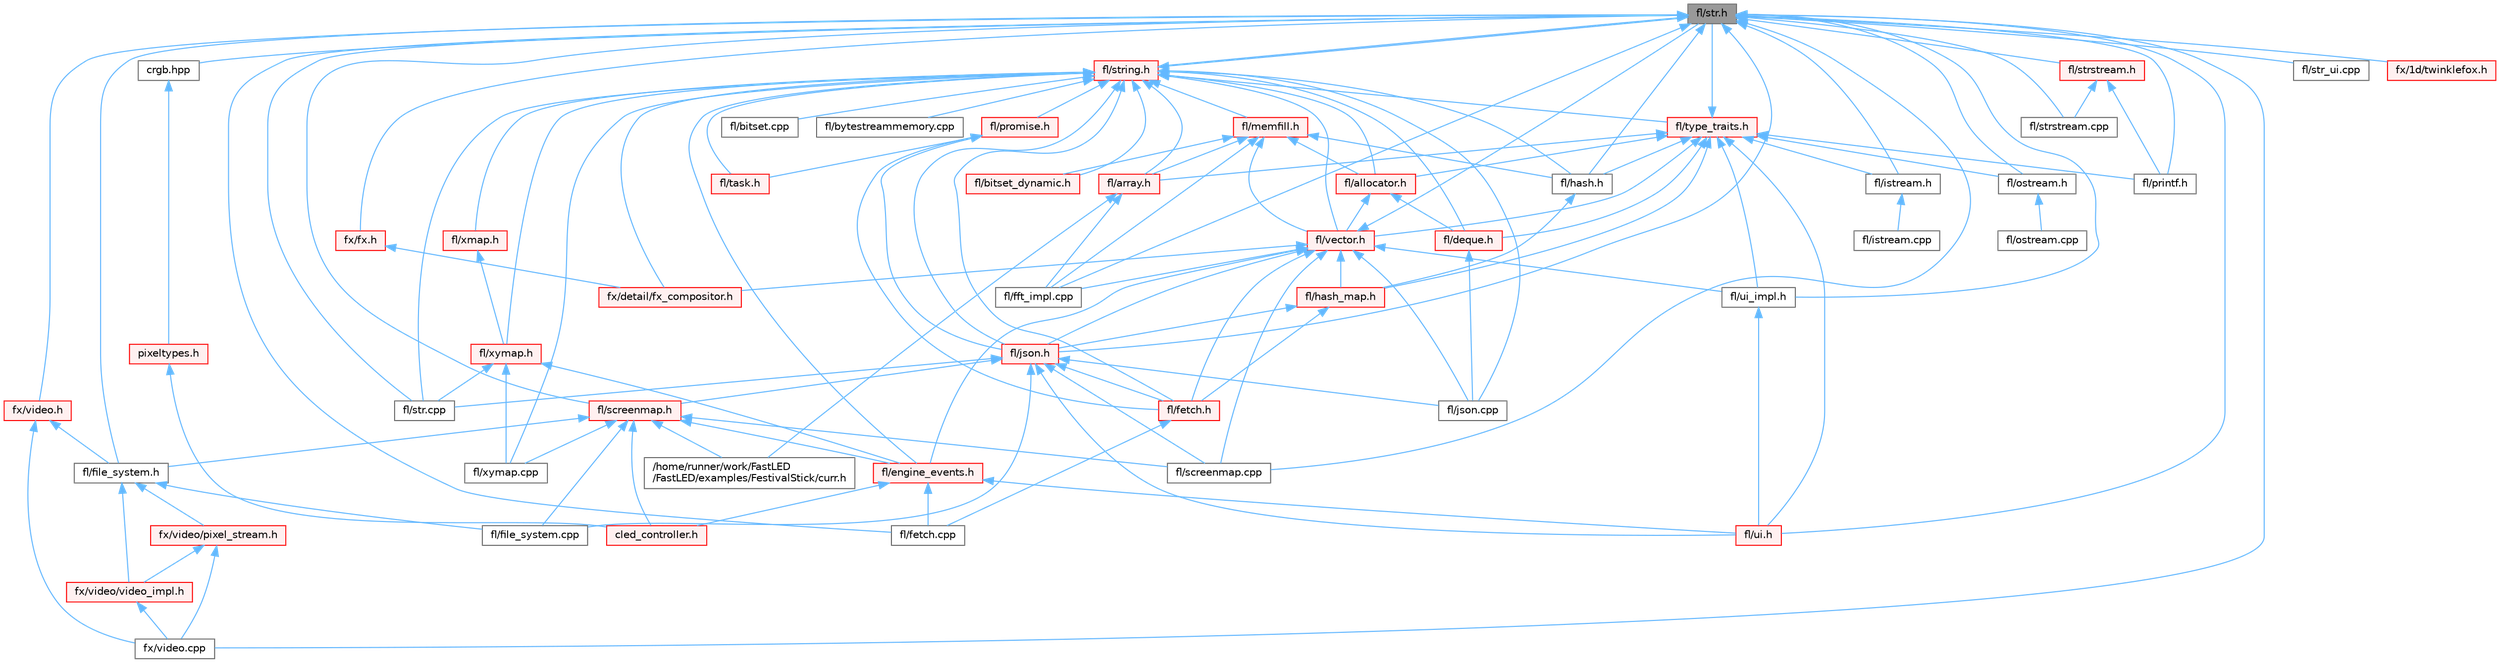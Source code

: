 digraph "fl/str.h"
{
 // INTERACTIVE_SVG=YES
 // LATEX_PDF_SIZE
  bgcolor="transparent";
  edge [fontname=Helvetica,fontsize=10,labelfontname=Helvetica,labelfontsize=10];
  node [fontname=Helvetica,fontsize=10,shape=box,height=0.2,width=0.4];
  Node1 [id="Node000001",label="fl/str.h",height=0.2,width=0.4,color="gray40", fillcolor="grey60", style="filled", fontcolor="black",tooltip=" "];
  Node1 -> Node2 [id="edge1_Node000001_Node000002",dir="back",color="steelblue1",style="solid",tooltip=" "];
  Node2 [id="Node000002",label="crgb.hpp",height=0.2,width=0.4,color="grey40", fillcolor="white", style="filled",URL="$d0/d4b/crgb_8hpp.html",tooltip="Defines utility functions for the red, green, and blue (RGB) pixel struct."];
  Node2 -> Node3 [id="edge2_Node000002_Node000003",dir="back",color="steelblue1",style="solid",tooltip=" "];
  Node3 [id="Node000003",label="pixeltypes.h",height=0.2,width=0.4,color="red", fillcolor="#FFF0F0", style="filled",URL="$d2/dba/pixeltypes_8h.html",tooltip="Includes defintions for RGB and HSV pixels."];
  Node3 -> Node105 [id="edge3_Node000003_Node000105",dir="back",color="steelblue1",style="solid",tooltip=" "];
  Node105 [id="Node000105",label="cled_controller.h",height=0.2,width=0.4,color="red", fillcolor="#FFF0F0", style="filled",URL="$db/d6d/cled__controller_8h.html",tooltip="base definitions used by led controllers for writing out led data"];
  Node1 -> Node158 [id="edge4_Node000001_Node000158",dir="back",color="steelblue1",style="solid",tooltip=" "];
  Node158 [id="Node000158",label="fl/fetch.cpp",height=0.2,width=0.4,color="grey40", fillcolor="white", style="filled",URL="$d9/ddd/fetch_8cpp.html",tooltip=" "];
  Node1 -> Node123 [id="edge5_Node000001_Node000123",dir="back",color="steelblue1",style="solid",tooltip=" "];
  Node123 [id="Node000123",label="fl/fft_impl.cpp",height=0.2,width=0.4,color="grey40", fillcolor="white", style="filled",URL="$d1/dff/fft__impl_8cpp.html",tooltip=" "];
  Node1 -> Node159 [id="edge6_Node000001_Node000159",dir="back",color="steelblue1",style="solid",tooltip=" "];
  Node159 [id="Node000159",label="fl/file_system.h",height=0.2,width=0.4,color="grey40", fillcolor="white", style="filled",URL="$d6/d8d/file__system_8h.html",tooltip=" "];
  Node159 -> Node160 [id="edge7_Node000159_Node000160",dir="back",color="steelblue1",style="solid",tooltip=" "];
  Node160 [id="Node000160",label="fl/file_system.cpp",height=0.2,width=0.4,color="grey40", fillcolor="white", style="filled",URL="$d4/d37/file__system_8cpp.html",tooltip=" "];
  Node159 -> Node161 [id="edge8_Node000159_Node000161",dir="back",color="steelblue1",style="solid",tooltip=" "];
  Node161 [id="Node000161",label="fx/video/pixel_stream.h",height=0.2,width=0.4,color="red", fillcolor="#FFF0F0", style="filled",URL="$d3/dfa/pixel__stream_8h.html",tooltip=" "];
  Node161 -> Node162 [id="edge9_Node000161_Node000162",dir="back",color="steelblue1",style="solid",tooltip=" "];
  Node162 [id="Node000162",label="fx/video.cpp",height=0.2,width=0.4,color="grey40", fillcolor="white", style="filled",URL="$d0/d05/video_8cpp.html",tooltip=" "];
  Node161 -> Node165 [id="edge10_Node000161_Node000165",dir="back",color="steelblue1",style="solid",tooltip=" "];
  Node165 [id="Node000165",label="fx/video/video_impl.h",height=0.2,width=0.4,color="red", fillcolor="#FFF0F0", style="filled",URL="$d5/d82/video__impl_8h.html",tooltip=" "];
  Node165 -> Node162 [id="edge11_Node000165_Node000162",dir="back",color="steelblue1",style="solid",tooltip=" "];
  Node159 -> Node165 [id="edge12_Node000159_Node000165",dir="back",color="steelblue1",style="solid",tooltip=" "];
  Node1 -> Node168 [id="edge13_Node000001_Node000168",dir="back",color="steelblue1",style="solid",tooltip=" "];
  Node168 [id="Node000168",label="fl/hash.h",height=0.2,width=0.4,color="grey40", fillcolor="white", style="filled",URL="$db/dfb/hash_8h.html",tooltip=" "];
  Node168 -> Node169 [id="edge14_Node000168_Node000169",dir="back",color="steelblue1",style="solid",tooltip=" "];
  Node169 [id="Node000169",label="fl/hash_map.h",height=0.2,width=0.4,color="red", fillcolor="#FFF0F0", style="filled",URL="$d6/d13/hash__map_8h.html",tooltip=" "];
  Node169 -> Node170 [id="edge15_Node000169_Node000170",dir="back",color="steelblue1",style="solid",tooltip=" "];
  Node170 [id="Node000170",label="fl/fetch.h",height=0.2,width=0.4,color="red", fillcolor="#FFF0F0", style="filled",URL="$d6/d6a/fetch_8h.html",tooltip="Unified HTTP fetch API for FastLED (cross-platform)"];
  Node170 -> Node158 [id="edge16_Node000170_Node000158",dir="back",color="steelblue1",style="solid",tooltip=" "];
  Node169 -> Node177 [id="edge17_Node000169_Node000177",dir="back",color="steelblue1",style="solid",tooltip=" "];
  Node177 [id="Node000177",label="fl/json.h",height=0.2,width=0.4,color="red", fillcolor="#FFF0F0", style="filled",URL="$d7/d91/fl_2json_8h.html",tooltip="FastLED's Elegant JSON Library: fl::Json"];
  Node177 -> Node170 [id="edge18_Node000177_Node000170",dir="back",color="steelblue1",style="solid",tooltip=" "];
  Node177 -> Node160 [id="edge19_Node000177_Node000160",dir="back",color="steelblue1",style="solid",tooltip=" "];
  Node177 -> Node178 [id="edge20_Node000177_Node000178",dir="back",color="steelblue1",style="solid",tooltip=" "];
  Node178 [id="Node000178",label="fl/json.cpp",height=0.2,width=0.4,color="grey40", fillcolor="white", style="filled",URL="$dd/d55/json_8cpp.html",tooltip=" "];
  Node177 -> Node179 [id="edge21_Node000177_Node000179",dir="back",color="steelblue1",style="solid",tooltip=" "];
  Node179 [id="Node000179",label="fl/screenmap.cpp",height=0.2,width=0.4,color="grey40", fillcolor="white", style="filled",URL="$d9/d6f/screenmap_8cpp.html",tooltip=" "];
  Node177 -> Node180 [id="edge22_Node000177_Node000180",dir="back",color="steelblue1",style="solid",tooltip=" "];
  Node180 [id="Node000180",label="fl/screenmap.h",height=0.2,width=0.4,color="red", fillcolor="#FFF0F0", style="filled",URL="$d7/d97/screenmap_8h.html",tooltip=" "];
  Node180 -> Node38 [id="edge23_Node000180_Node000038",dir="back",color="steelblue1",style="solid",tooltip=" "];
  Node38 [id="Node000038",label="/home/runner/work/FastLED\l/FastLED/examples/FestivalStick/curr.h",height=0.2,width=0.4,color="grey40", fillcolor="white", style="filled",URL="$d4/d06/curr_8h.html",tooltip=" "];
  Node180 -> Node105 [id="edge24_Node000180_Node000105",dir="back",color="steelblue1",style="solid",tooltip=" "];
  Node180 -> Node183 [id="edge25_Node000180_Node000183",dir="back",color="steelblue1",style="solid",tooltip=" "];
  Node183 [id="Node000183",label="fl/engine_events.h",height=0.2,width=0.4,color="red", fillcolor="#FFF0F0", style="filled",URL="$db/dc0/engine__events_8h.html",tooltip=" "];
  Node183 -> Node105 [id="edge26_Node000183_Node000105",dir="back",color="steelblue1",style="solid",tooltip=" "];
  Node183 -> Node158 [id="edge27_Node000183_Node000158",dir="back",color="steelblue1",style="solid",tooltip=" "];
  Node183 -> Node185 [id="edge28_Node000183_Node000185",dir="back",color="steelblue1",style="solid",tooltip=" "];
  Node185 [id="Node000185",label="fl/ui.h",height=0.2,width=0.4,color="red", fillcolor="#FFF0F0", style="filled",URL="$d9/d3b/ui_8h.html",tooltip=" "];
  Node180 -> Node160 [id="edge29_Node000180_Node000160",dir="back",color="steelblue1",style="solid",tooltip=" "];
  Node180 -> Node159 [id="edge30_Node000180_Node000159",dir="back",color="steelblue1",style="solid",tooltip=" "];
  Node180 -> Node179 [id="edge31_Node000180_Node000179",dir="back",color="steelblue1",style="solid",tooltip=" "];
  Node180 -> Node194 [id="edge32_Node000180_Node000194",dir="back",color="steelblue1",style="solid",tooltip=" "];
  Node194 [id="Node000194",label="fl/xymap.cpp",height=0.2,width=0.4,color="grey40", fillcolor="white", style="filled",URL="$d7/d09/xymap_8cpp.html",tooltip=" "];
  Node177 -> Node195 [id="edge33_Node000177_Node000195",dir="back",color="steelblue1",style="solid",tooltip=" "];
  Node195 [id="Node000195",label="fl/str.cpp",height=0.2,width=0.4,color="grey40", fillcolor="white", style="filled",URL="$d1/d1f/str_8cpp.html",tooltip=" "];
  Node177 -> Node185 [id="edge34_Node000177_Node000185",dir="back",color="steelblue1",style="solid",tooltip=" "];
  Node1 -> Node203 [id="edge35_Node000001_Node000203",dir="back",color="steelblue1",style="solid",tooltip=" "];
  Node203 [id="Node000203",label="fl/istream.h",height=0.2,width=0.4,color="grey40", fillcolor="white", style="filled",URL="$db/dc9/istream_8h.html",tooltip=" "];
  Node203 -> Node204 [id="edge36_Node000203_Node000204",dir="back",color="steelblue1",style="solid",tooltip=" "];
  Node204 [id="Node000204",label="fl/istream.cpp",height=0.2,width=0.4,color="grey40", fillcolor="white", style="filled",URL="$d7/d52/istream_8cpp.html",tooltip=" "];
  Node1 -> Node177 [id="edge37_Node000001_Node000177",dir="back",color="steelblue1",style="solid",tooltip=" "];
  Node1 -> Node205 [id="edge38_Node000001_Node000205",dir="back",color="steelblue1",style="solid",tooltip=" "];
  Node205 [id="Node000205",label="fl/ostream.h",height=0.2,width=0.4,color="grey40", fillcolor="white", style="filled",URL="$dc/d64/ostream_8h.html",tooltip=" "];
  Node205 -> Node206 [id="edge39_Node000205_Node000206",dir="back",color="steelblue1",style="solid",tooltip=" "];
  Node206 [id="Node000206",label="fl/ostream.cpp",height=0.2,width=0.4,color="grey40", fillcolor="white", style="filled",URL="$dd/d66/ostream_8cpp.html",tooltip=" "];
  Node1 -> Node207 [id="edge40_Node000001_Node000207",dir="back",color="steelblue1",style="solid",tooltip=" "];
  Node207 [id="Node000207",label="fl/printf.h",height=0.2,width=0.4,color="grey40", fillcolor="white", style="filled",URL="$d3/d6b/printf_8h.html",tooltip=" "];
  Node1 -> Node179 [id="edge41_Node000001_Node000179",dir="back",color="steelblue1",style="solid",tooltip=" "];
  Node1 -> Node180 [id="edge42_Node000001_Node000180",dir="back",color="steelblue1",style="solid",tooltip=" "];
  Node1 -> Node195 [id="edge43_Node000001_Node000195",dir="back",color="steelblue1",style="solid",tooltip=" "];
  Node1 -> Node208 [id="edge44_Node000001_Node000208",dir="back",color="steelblue1",style="solid",tooltip=" "];
  Node208 [id="Node000208",label="fl/str_ui.cpp",height=0.2,width=0.4,color="grey40", fillcolor="white", style="filled",URL="$da/d80/str__ui_8cpp.html",tooltip=" "];
  Node1 -> Node209 [id="edge45_Node000001_Node000209",dir="back",color="steelblue1",style="solid",tooltip=" "];
  Node209 [id="Node000209",label="fl/string.h",height=0.2,width=0.4,color="red", fillcolor="#FFF0F0", style="filled",URL="$da/d66/string_8h.html",tooltip=" "];
  Node209 -> Node210 [id="edge46_Node000209_Node000210",dir="back",color="steelblue1",style="solid",tooltip=" "];
  Node210 [id="Node000210",label="fl/allocator.h",height=0.2,width=0.4,color="red", fillcolor="#FFF0F0", style="filled",URL="$da/da9/allocator_8h.html",tooltip=" "];
  Node210 -> Node213 [id="edge47_Node000210_Node000213",dir="back",color="steelblue1",style="solid",tooltip=" "];
  Node213 [id="Node000213",label="fl/deque.h",height=0.2,width=0.4,color="red", fillcolor="#FFF0F0", style="filled",URL="$dc/d44/deque_8h.html",tooltip=" "];
  Node213 -> Node178 [id="edge48_Node000213_Node000178",dir="back",color="steelblue1",style="solid",tooltip=" "];
  Node210 -> Node292 [id="edge49_Node000210_Node000292",dir="back",color="steelblue1",style="solid",tooltip=" "];
  Node292 [id="Node000292",label="fl/vector.h",height=0.2,width=0.4,color="red", fillcolor="#FFF0F0", style="filled",URL="$d6/d68/vector_8h.html",tooltip=" "];
  Node292 -> Node183 [id="edge50_Node000292_Node000183",dir="back",color="steelblue1",style="solid",tooltip=" "];
  Node292 -> Node170 [id="edge51_Node000292_Node000170",dir="back",color="steelblue1",style="solid",tooltip=" "];
  Node292 -> Node123 [id="edge52_Node000292_Node000123",dir="back",color="steelblue1",style="solid",tooltip=" "];
  Node292 -> Node169 [id="edge53_Node000292_Node000169",dir="back",color="steelblue1",style="solid",tooltip=" "];
  Node292 -> Node178 [id="edge54_Node000292_Node000178",dir="back",color="steelblue1",style="solid",tooltip=" "];
  Node292 -> Node177 [id="edge55_Node000292_Node000177",dir="back",color="steelblue1",style="solid",tooltip=" "];
  Node292 -> Node179 [id="edge56_Node000292_Node000179",dir="back",color="steelblue1",style="solid",tooltip=" "];
  Node292 -> Node1 [id="edge57_Node000292_Node000001",dir="back",color="steelblue1",style="solid",tooltip=" "];
  Node292 -> Node279 [id="edge58_Node000292_Node000279",dir="back",color="steelblue1",style="solid",tooltip=" "];
  Node279 [id="Node000279",label="fl/ui_impl.h",height=0.2,width=0.4,color="grey40", fillcolor="white", style="filled",URL="$d6/dc0/ui__impl_8h.html",tooltip=" "];
  Node279 -> Node185 [id="edge59_Node000279_Node000185",dir="back",color="steelblue1",style="solid",tooltip=" "];
  Node292 -> Node257 [id="edge60_Node000292_Node000257",dir="back",color="steelblue1",style="solid",tooltip=" "];
  Node257 [id="Node000257",label="fx/detail/fx_compositor.h",height=0.2,width=0.4,color="red", fillcolor="#FFF0F0", style="filled",URL="$d5/d6b/fx__compositor_8h.html",tooltip=" "];
  Node209 -> Node300 [id="edge61_Node000209_Node000300",dir="back",color="steelblue1",style="solid",tooltip=" "];
  Node300 [id="Node000300",label="fl/array.h",height=0.2,width=0.4,color="red", fillcolor="#FFF0F0", style="filled",URL="$db/d63/array_8h.html",tooltip=" "];
  Node300 -> Node38 [id="edge62_Node000300_Node000038",dir="back",color="steelblue1",style="solid",tooltip=" "];
  Node300 -> Node123 [id="edge63_Node000300_Node000123",dir="back",color="steelblue1",style="solid",tooltip=" "];
  Node209 -> Node301 [id="edge64_Node000209_Node000301",dir="back",color="steelblue1",style="solid",tooltip=" "];
  Node301 [id="Node000301",label="fl/bitset.cpp",height=0.2,width=0.4,color="grey40", fillcolor="white", style="filled",URL="$dc/d7b/bitset_8cpp.html",tooltip=" "];
  Node209 -> Node302 [id="edge65_Node000209_Node000302",dir="back",color="steelblue1",style="solid",tooltip=" "];
  Node302 [id="Node000302",label="fl/bitset_dynamic.h",height=0.2,width=0.4,color="red", fillcolor="#FFF0F0", style="filled",URL="$de/d7a/bitset__dynamic_8h.html",tooltip=" "];
  Node209 -> Node270 [id="edge66_Node000209_Node000270",dir="back",color="steelblue1",style="solid",tooltip=" "];
  Node270 [id="Node000270",label="fl/bytestreammemory.cpp",height=0.2,width=0.4,color="grey40", fillcolor="white", style="filled",URL="$de/d95/bytestreammemory_8cpp.html",tooltip=" "];
  Node209 -> Node213 [id="edge67_Node000209_Node000213",dir="back",color="steelblue1",style="solid",tooltip=" "];
  Node209 -> Node183 [id="edge68_Node000209_Node000183",dir="back",color="steelblue1",style="solid",tooltip=" "];
  Node209 -> Node170 [id="edge69_Node000209_Node000170",dir="back",color="steelblue1",style="solid",tooltip=" "];
  Node209 -> Node168 [id="edge70_Node000209_Node000168",dir="back",color="steelblue1",style="solid",tooltip=" "];
  Node209 -> Node178 [id="edge71_Node000209_Node000178",dir="back",color="steelblue1",style="solid",tooltip=" "];
  Node209 -> Node177 [id="edge72_Node000209_Node000177",dir="back",color="steelblue1",style="solid",tooltip=" "];
  Node209 -> Node304 [id="edge73_Node000209_Node000304",dir="back",color="steelblue1",style="solid",tooltip=" "];
  Node304 [id="Node000304",label="fl/memfill.h",height=0.2,width=0.4,color="red", fillcolor="#FFF0F0", style="filled",URL="$d0/dda/memfill_8h.html",tooltip=" "];
  Node304 -> Node210 [id="edge74_Node000304_Node000210",dir="back",color="steelblue1",style="solid",tooltip=" "];
  Node304 -> Node300 [id="edge75_Node000304_Node000300",dir="back",color="steelblue1",style="solid",tooltip=" "];
  Node304 -> Node302 [id="edge76_Node000304_Node000302",dir="back",color="steelblue1",style="solid",tooltip=" "];
  Node304 -> Node123 [id="edge77_Node000304_Node000123",dir="back",color="steelblue1",style="solid",tooltip=" "];
  Node304 -> Node168 [id="edge78_Node000304_Node000168",dir="back",color="steelblue1",style="solid",tooltip=" "];
  Node304 -> Node292 [id="edge79_Node000304_Node000292",dir="back",color="steelblue1",style="solid",tooltip=" "];
  Node209 -> Node283 [id="edge80_Node000209_Node000283",dir="back",color="steelblue1",style="solid",tooltip=" "];
  Node283 [id="Node000283",label="fl/promise.h",height=0.2,width=0.4,color="red", fillcolor="#FFF0F0", style="filled",URL="$d6/d17/promise_8h.html",tooltip="Promise-based fluent API for FastLED - standalone async primitives."];
  Node283 -> Node170 [id="edge81_Node000283_Node000170",dir="back",color="steelblue1",style="solid",tooltip=" "];
  Node283 -> Node177 [id="edge82_Node000283_Node000177",dir="back",color="steelblue1",style="solid",tooltip=" "];
  Node283 -> Node285 [id="edge83_Node000283_Node000285",dir="back",color="steelblue1",style="solid",tooltip=" "];
  Node285 [id="Node000285",label="fl/task.h",height=0.2,width=0.4,color="red", fillcolor="#FFF0F0", style="filled",URL="$db/da4/task_8h.html",tooltip=" "];
  Node209 -> Node195 [id="edge84_Node000209_Node000195",dir="back",color="steelblue1",style="solid",tooltip=" "];
  Node209 -> Node1 [id="edge85_Node000209_Node000001",dir="back",color="steelblue1",style="solid",tooltip=" "];
  Node209 -> Node285 [id="edge86_Node000209_Node000285",dir="back",color="steelblue1",style="solid",tooltip=" "];
  Node209 -> Node308 [id="edge87_Node000209_Node000308",dir="back",color="steelblue1",style="solid",tooltip=" "];
  Node308 [id="Node000308",label="fl/type_traits.h",height=0.2,width=0.4,color="red", fillcolor="#FFF0F0", style="filled",URL="$df/d63/type__traits_8h.html",tooltip=" "];
  Node308 -> Node210 [id="edge88_Node000308_Node000210",dir="back",color="steelblue1",style="solid",tooltip=" "];
  Node308 -> Node300 [id="edge89_Node000308_Node000300",dir="back",color="steelblue1",style="solid",tooltip=" "];
  Node308 -> Node213 [id="edge90_Node000308_Node000213",dir="back",color="steelblue1",style="solid",tooltip=" "];
  Node308 -> Node168 [id="edge91_Node000308_Node000168",dir="back",color="steelblue1",style="solid",tooltip=" "];
  Node308 -> Node169 [id="edge92_Node000308_Node000169",dir="back",color="steelblue1",style="solid",tooltip=" "];
  Node308 -> Node203 [id="edge93_Node000308_Node000203",dir="back",color="steelblue1",style="solid",tooltip=" "];
  Node308 -> Node205 [id="edge94_Node000308_Node000205",dir="back",color="steelblue1",style="solid",tooltip=" "];
  Node308 -> Node207 [id="edge95_Node000308_Node000207",dir="back",color="steelblue1",style="solid",tooltip=" "];
  Node308 -> Node1 [id="edge96_Node000308_Node000001",dir="back",color="steelblue1",style="solid",tooltip=" "];
  Node308 -> Node185 [id="edge97_Node000308_Node000185",dir="back",color="steelblue1",style="solid",tooltip=" "];
  Node308 -> Node279 [id="edge98_Node000308_Node000279",dir="back",color="steelblue1",style="solid",tooltip=" "];
  Node308 -> Node292 [id="edge99_Node000308_Node000292",dir="back",color="steelblue1",style="solid",tooltip=" "];
  Node209 -> Node292 [id="edge100_Node000209_Node000292",dir="back",color="steelblue1",style="solid",tooltip=" "];
  Node209 -> Node229 [id="edge101_Node000209_Node000229",dir="back",color="steelblue1",style="solid",tooltip=" "];
  Node229 [id="Node000229",label="fl/xmap.h",height=0.2,width=0.4,color="red", fillcolor="#FFF0F0", style="filled",URL="$dd/dcc/xmap_8h.html",tooltip=" "];
  Node229 -> Node231 [id="edge102_Node000229_Node000231",dir="back",color="steelblue1",style="solid",tooltip=" "];
  Node231 [id="Node000231",label="fl/xymap.h",height=0.2,width=0.4,color="red", fillcolor="#FFF0F0", style="filled",URL="$da/d61/xymap_8h.html",tooltip=" "];
  Node231 -> Node183 [id="edge103_Node000231_Node000183",dir="back",color="steelblue1",style="solid",tooltip=" "];
  Node231 -> Node195 [id="edge104_Node000231_Node000195",dir="back",color="steelblue1",style="solid",tooltip=" "];
  Node231 -> Node194 [id="edge105_Node000231_Node000194",dir="back",color="steelblue1",style="solid",tooltip=" "];
  Node209 -> Node194 [id="edge106_Node000209_Node000194",dir="back",color="steelblue1",style="solid",tooltip=" "];
  Node209 -> Node231 [id="edge107_Node000209_Node000231",dir="back",color="steelblue1",style="solid",tooltip=" "];
  Node209 -> Node257 [id="edge108_Node000209_Node000257",dir="back",color="steelblue1",style="solid",tooltip=" "];
  Node1 -> Node247 [id="edge109_Node000001_Node000247",dir="back",color="steelblue1",style="solid",tooltip=" "];
  Node247 [id="Node000247",label="fl/strstream.cpp",height=0.2,width=0.4,color="grey40", fillcolor="white", style="filled",URL="$d3/d80/strstream_8cpp.html",tooltip=" "];
  Node1 -> Node320 [id="edge110_Node000001_Node000320",dir="back",color="steelblue1",style="solid",tooltip=" "];
  Node320 [id="Node000320",label="fl/strstream.h",height=0.2,width=0.4,color="red", fillcolor="#FFF0F0", style="filled",URL="$d8/d00/strstream_8h.html",tooltip=" "];
  Node320 -> Node207 [id="edge111_Node000320_Node000207",dir="back",color="steelblue1",style="solid",tooltip=" "];
  Node320 -> Node247 [id="edge112_Node000320_Node000247",dir="back",color="steelblue1",style="solid",tooltip=" "];
  Node1 -> Node185 [id="edge113_Node000001_Node000185",dir="back",color="steelblue1",style="solid",tooltip=" "];
  Node1 -> Node279 [id="edge114_Node000001_Node000279",dir="back",color="steelblue1",style="solid",tooltip=" "];
  Node1 -> Node131 [id="edge115_Node000001_Node000131",dir="back",color="steelblue1",style="solid",tooltip=" "];
  Node131 [id="Node000131",label="fx/1d/twinklefox.h",height=0.2,width=0.4,color="red", fillcolor="#FFF0F0", style="filled",URL="$d1/df6/twinklefox_8h.html",tooltip=" "];
  Node1 -> Node286 [id="edge116_Node000001_Node000286",dir="back",color="steelblue1",style="solid",tooltip=" "];
  Node286 [id="Node000286",label="fx/fx.h",height=0.2,width=0.4,color="red", fillcolor="#FFF0F0", style="filled",URL="$d2/d0c/fx_8h.html",tooltip=" "];
  Node286 -> Node257 [id="edge117_Node000286_Node000257",dir="back",color="steelblue1",style="solid",tooltip=" "];
  Node1 -> Node162 [id="edge118_Node000001_Node000162",dir="back",color="steelblue1",style="solid",tooltip=" "];
  Node1 -> Node261 [id="edge119_Node000001_Node000261",dir="back",color="steelblue1",style="solid",tooltip=" "];
  Node261 [id="Node000261",label="fx/video.h",height=0.2,width=0.4,color="red", fillcolor="#FFF0F0", style="filled",URL="$dd/d78/video_8h.html",tooltip=" "];
  Node261 -> Node159 [id="edge120_Node000261_Node000159",dir="back",color="steelblue1",style="solid",tooltip=" "];
  Node261 -> Node162 [id="edge121_Node000261_Node000162",dir="back",color="steelblue1",style="solid",tooltip=" "];
}
